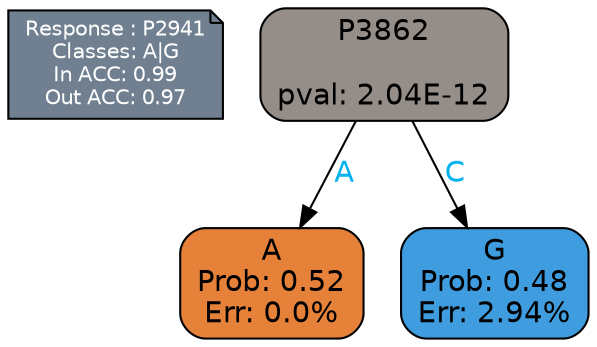 digraph Tree {
node [shape=box, style="filled, rounded", color="black", fontname=helvetica] ;
graph [ranksep=equally, splines=polylines, bgcolor=transparent, dpi=600] ;
edge [fontname=helvetica] ;
LEGEND [label="Response : P2941
Classes: A|G
In ACC: 0.99
Out ACC: 0.97
",shape=note,align=left,style=filled,fillcolor="slategray",fontcolor="white",fontsize=10];1 [label="P3862

pval: 2.04E-12", fillcolor="#958e88"] ;
2 [label="A
Prob: 0.52
Err: 0.0%", fillcolor="#e58139"] ;
3 [label="G
Prob: 0.48
Err: 2.94%", fillcolor="#3e9cdf"] ;
1 -> 2 [label="A",fontcolor=deepskyblue2] ;
1 -> 3 [label="C",fontcolor=deepskyblue2] ;
{rank = same; 2;3;}{rank = same; LEGEND;1;}}